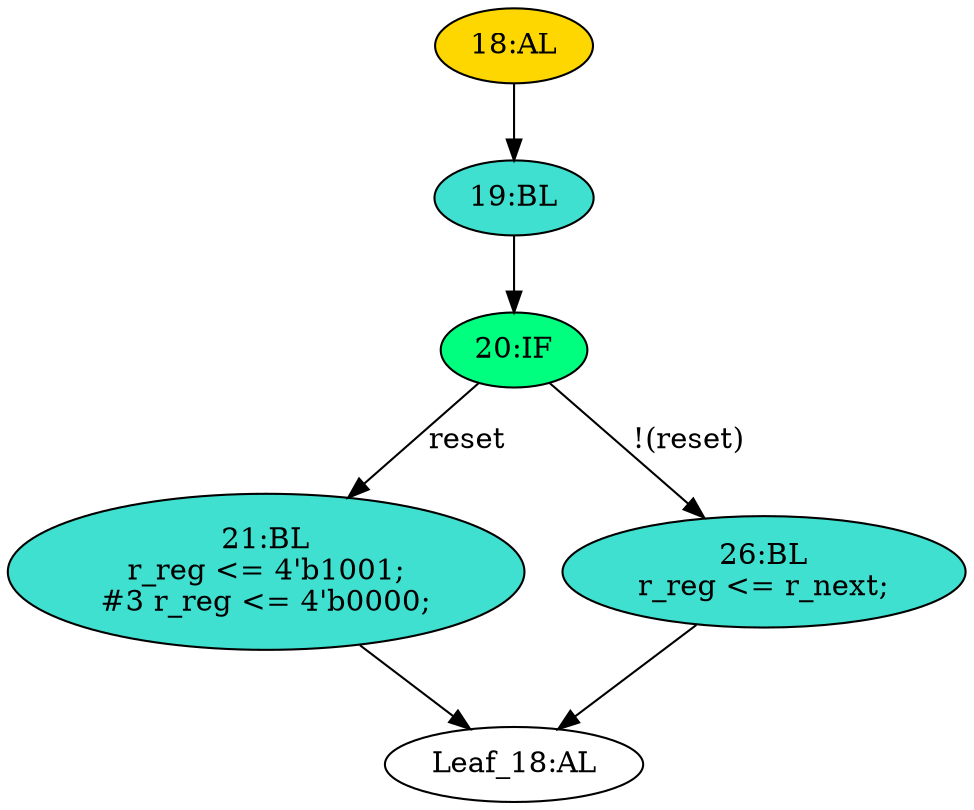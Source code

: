 strict digraph "" {
	node [label="\N"];
	"19:BL"	[ast="<pyverilog.vparser.ast.Block object at 0x7f6af5e8b190>",
		fillcolor=turquoise,
		label="19:BL",
		statements="[]",
		style=filled,
		typ=Block];
	"20:IF"	[ast="<pyverilog.vparser.ast.IfStatement object at 0x7f6af5e8b1d0>",
		fillcolor=springgreen,
		label="20:IF",
		statements="[]",
		style=filled,
		typ=IfStatement];
	"19:BL" -> "20:IF"	[cond="[]",
		lineno=None];
	"21:BL"	[ast="<pyverilog.vparser.ast.Block object at 0x7f6af5e8b450>",
		fillcolor=turquoise,
		label="21:BL
r_reg <= 4'b1001;
#3 r_reg <= 4'b0000;",
		statements="[<pyverilog.vparser.ast.NonblockingSubstitution object at 0x7f6af5e8b490>, <pyverilog.vparser.ast.NonblockingSubstitution object \
at 0x7f6af5e8b5d0>]",
		style=filled,
		typ=Block];
	"Leaf_18:AL"	[def_var="['r_reg']",
		label="Leaf_18:AL"];
	"21:BL" -> "Leaf_18:AL"	[cond="[]",
		lineno=None];
	"26:BL"	[ast="<pyverilog.vparser.ast.Block object at 0x7f6af5e8b250>",
		fillcolor=turquoise,
		label="26:BL
r_reg <= r_next;",
		statements="[<pyverilog.vparser.ast.NonblockingSubstitution object at 0x7f6af5e8b290>]",
		style=filled,
		typ=Block];
	"26:BL" -> "Leaf_18:AL"	[cond="[]",
		lineno=None];
	"20:IF" -> "21:BL"	[cond="['reset']",
		label=reset,
		lineno=20];
	"20:IF" -> "26:BL"	[cond="['reset']",
		label="!(reset)",
		lineno=20];
	"18:AL"	[ast="<pyverilog.vparser.ast.Always object at 0x7f6af5e8b810>",
		clk_sens=True,
		fillcolor=gold,
		label="18:AL",
		sens="['clk', 'reset']",
		statements="[]",
		style=filled,
		typ=Always,
		use_var="['reset', 'r_next']"];
	"18:AL" -> "19:BL"	[cond="[]",
		lineno=None];
}
